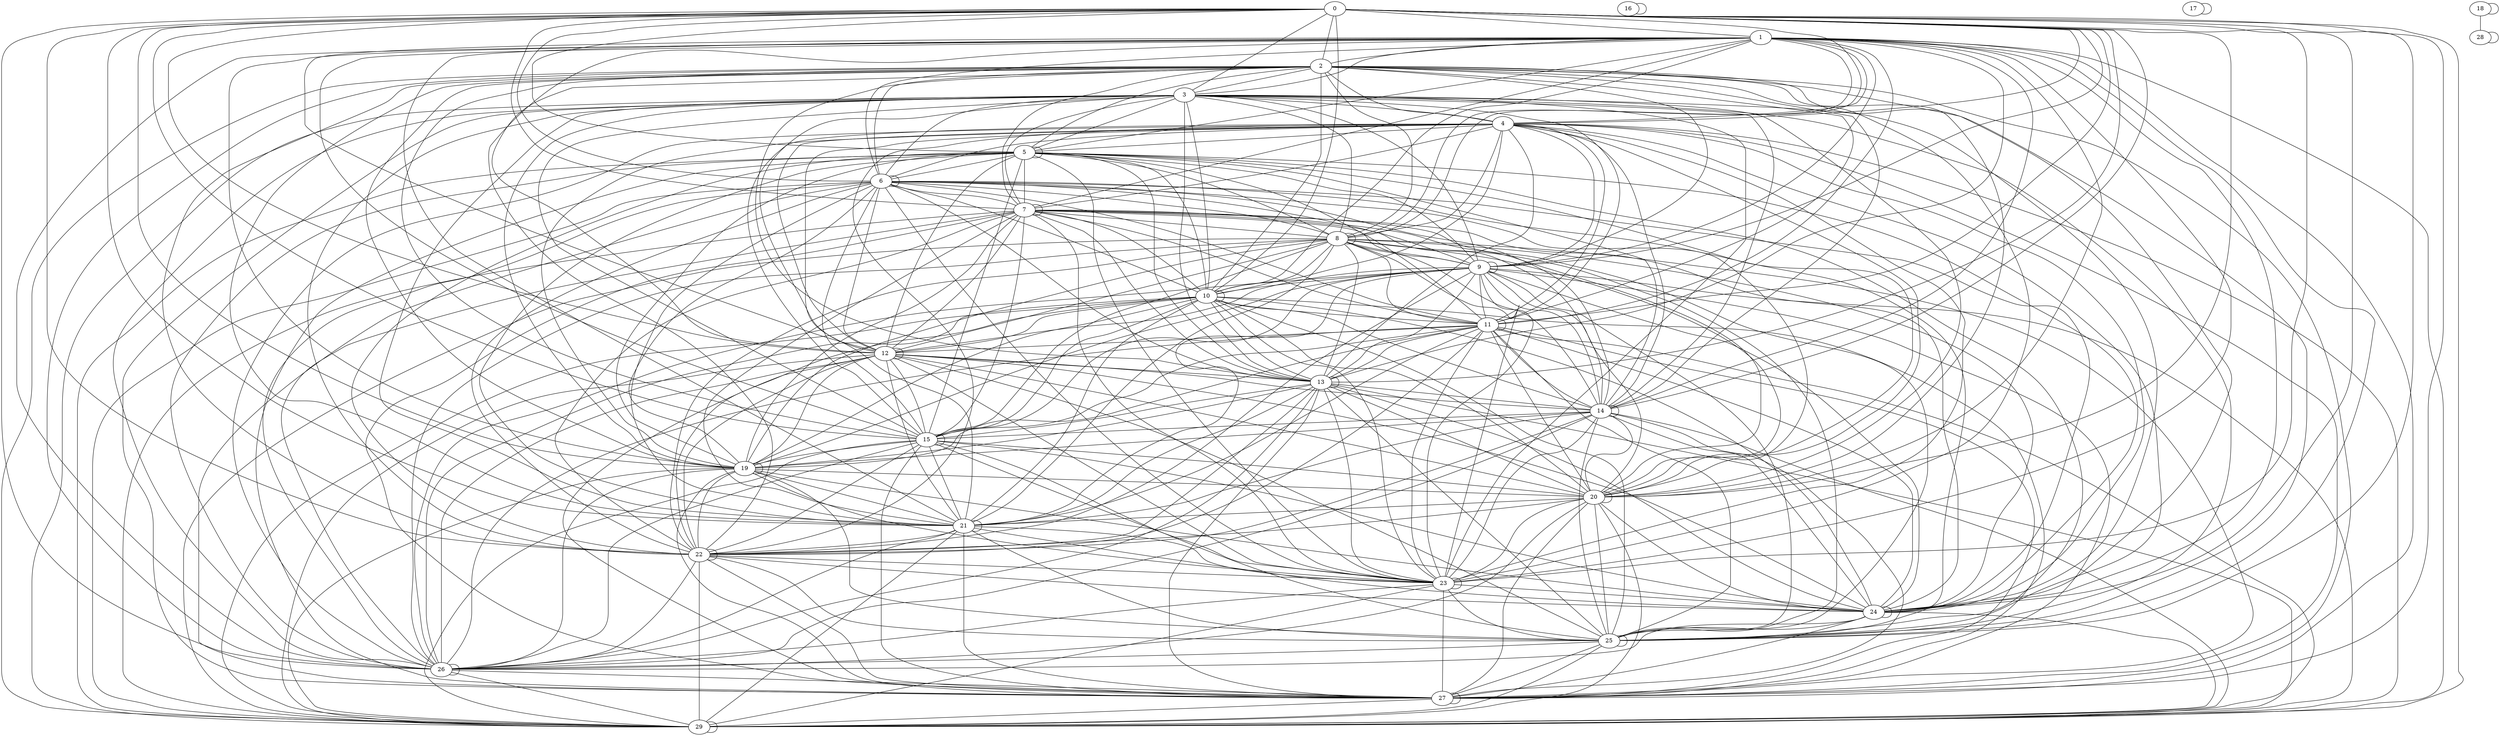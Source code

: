 graph  {
0;
1;
2;
3;
4;
5;
6;
7;
8;
9;
10;
11;
12;
13;
14;
15;
16;
17;
18;
19;
20;
21;
22;
23;
24;
25;
26;
27;
28;
29;
0 -- 1  [weight="4.19"];
0 -- 2  [weight="6.76"];
0 -- 3  [weight="1.15"];
0 -- 4  [weight="2.17"];
0 -- 5  [weight="8.89"];
0 -- 6  [weight="4.4"];
0 -- 7  [weight="5.81"];
0 -- 8  [weight="2.92"];
0 -- 9  [weight="4.9"];
0 -- 10  [weight="3.7"];
0 -- 11  [weight="3.25"];
0 -- 12  [weight="4.13"];
0 -- 13  [weight="5.95"];
0 -- 14  [weight="3.26"];
0 -- 15  [weight="3.73"];
0 -- 19  [weight="8.27"];
0 -- 20  [weight="5.2"];
0 -- 21  [weight="3.69"];
0 -- 22  [weight="8.26"];
0 -- 23  [weight="1.47"];
0 -- 24  [weight="3.85"];
0 -- 25  [weight="3.17"];
0 -- 26  [weight="3.44"];
0 -- 27  [weight="8.16"];
0 -- 29  [weight="7.09"];
1 -- 2  [weight="6.63"];
1 -- 3  [weight="3.47"];
1 -- 4  [weight="1.98"];
1 -- 5  [weight="4.13"];
1 -- 6  [weight="6.59"];
1 -- 7  [weight="4.18"];
1 -- 8  [weight="6.58"];
1 -- 9  [weight="1.59"];
1 -- 10  [weight="6.72"];
1 -- 11  [weight="8.93"];
1 -- 12  [weight="7.51"];
1 -- 13  [weight="6.42"];
1 -- 14  [weight="6.07"];
1 -- 15  [weight="8.85"];
1 -- 19  [weight="7.49"];
1 -- 20  [weight="1.71"];
1 -- 21  [weight="6.32"];
1 -- 22  [weight="1.75"];
1 -- 23  [weight="7.53"];
1 -- 24  [weight="5.01"];
1 -- 25  [weight="6.99"];
1 -- 26  [weight="4.07"];
1 -- 27  [weight="2.78"];
1 -- 29  [weight="4.36"];
2 -- 3  [weight="7.88"];
2 -- 4  [weight="4.13"];
2 -- 5  [weight="3.98"];
2 -- 6  [weight="2.38"];
2 -- 7  [weight="5.54"];
2 -- 8  [weight="4.36"];
2 -- 9  [weight="3.74"];
2 -- 10  [weight="4.96"];
2 -- 11  [weight="6.0"];
2 -- 12  [weight="3.81"];
2 -- 13  [weight="3.42"];
2 -- 14  [weight="7.05"];
2 -- 15  [weight="6.93"];
2 -- 19  [weight="5.6"];
2 -- 20  [weight="8.26"];
2 -- 21  [weight="7.95"];
2 -- 22  [weight="6.7"];
2 -- 23  [weight="5.6"];
2 -- 24  [weight="5.37"];
2 -- 25  [weight="6.31"];
2 -- 26  [weight="8.61"];
2 -- 27  [weight="2.94"];
2 -- 29  [weight="7.75"];
3 -- 4  [weight="2.44"];
3 -- 5  [weight="5.73"];
3 -- 6  [weight="7.0"];
3 -- 7  [weight="7.93"];
3 -- 8  [weight="8.37"];
3 -- 9  [weight="4.99"];
3 -- 10  [weight="4.72"];
3 -- 11  [weight="4.01"];
3 -- 12  [weight="2.64"];
3 -- 13  [weight="5.44"];
3 -- 14  [weight="4.15"];
3 -- 15  [weight="6.47"];
3 -- 19  [weight="5.15"];
3 -- 20  [weight="8.18"];
3 -- 21  [weight="8.61"];
3 -- 22  [weight="7.75"];
3 -- 23  [weight="9.0"];
3 -- 24  [weight="6.31"];
3 -- 25  [weight="2.46"];
3 -- 26  [weight="7.43"];
3 -- 27  [weight="4.07"];
3 -- 29  [weight="6.47"];
4 -- 5  [weight="6.09"];
4 -- 6  [weight="8.92"];
4 -- 7  [weight="6.86"];
4 -- 8  [weight="3.92"];
4 -- 9  [weight="7.22"];
4 -- 10  [weight="7.52"];
4 -- 11  [weight="1.59"];
4 -- 12  [weight="4.15"];
4 -- 13  [weight="8.51"];
4 -- 14  [weight="7.8"];
4 -- 15  [weight="6.15"];
4 -- 19  [weight="4.06"];
4 -- 20  [weight="4.43"];
4 -- 21  [weight="7.98"];
4 -- 22  [weight="7.8"];
4 -- 23  [weight="7.9"];
4 -- 24  [weight="5.57"];
4 -- 25  [weight="2.59"];
4 -- 26  [weight="4.61"];
4 -- 27  [weight="8.11"];
4 -- 29  [weight="5.08"];
5 -- 5  [weight="3.01"];
5 -- 6  [weight="1.91"];
5 -- 7  [weight="3.65"];
5 -- 8  [weight="4.21"];
5 -- 9  [weight="1.05"];
5 -- 10  [weight="6.93"];
5 -- 11  [weight="6.64"];
5 -- 12  [weight="5.57"];
5 -- 13  [weight="5.04"];
5 -- 14  [weight="1.23"];
5 -- 15  [weight="6.21"];
5 -- 19  [weight="4.95"];
5 -- 20  [weight="5.81"];
5 -- 21  [weight="3.84"];
5 -- 22  [weight="8.33"];
5 -- 23  [weight="3.14"];
5 -- 24  [weight="1.11"];
5 -- 25  [weight="6.2"];
5 -- 26  [weight="1.72"];
5 -- 27  [weight="4.5"];
5 -- 29  [weight="8.33"];
6 -- 6  [weight="2.83"];
6 -- 7  [weight="6.93"];
6 -- 8  [weight="1.25"];
6 -- 9  [weight="6.39"];
6 -- 10  [weight="2.22"];
6 -- 11  [weight="6.72"];
6 -- 12  [weight="7.08"];
6 -- 13  [weight="6.32"];
6 -- 14  [weight="2.5"];
6 -- 15  [weight="3.31"];
6 -- 19  [weight="7.54"];
6 -- 20  [weight="6.66"];
6 -- 21  [weight="2.96"];
6 -- 22  [weight="3.79"];
6 -- 23  [weight="3.55"];
6 -- 24  [weight="7.44"];
6 -- 25  [weight="1.26"];
6 -- 26  [weight="6.18"];
6 -- 27  [weight="6.82"];
6 -- 29  [weight="8.83"];
7 -- 7  [weight="3.47"];
7 -- 8  [weight="1.23"];
7 -- 9  [weight="3.65"];
7 -- 10  [weight="5.18"];
7 -- 11  [weight="4.65"];
7 -- 12  [weight="8.27"];
7 -- 13  [weight="8.5"];
7 -- 14  [weight="6.93"];
7 -- 15  [weight="1.86"];
7 -- 19  [weight="5.11"];
7 -- 20  [weight="3.14"];
7 -- 21  [weight="8.9"];
7 -- 22  [weight="4.13"];
7 -- 23  [weight="4.4"];
7 -- 24  [weight="8.77"];
7 -- 25  [weight="3.15"];
7 -- 26  [weight="5.11"];
7 -- 27  [weight="5.82"];
7 -- 29  [weight="1.96"];
8 -- 8  [weight="5.08"];
8 -- 9  [weight="7.91"];
8 -- 10  [weight="5.22"];
8 -- 11  [weight="4.29"];
8 -- 12  [weight="4.83"];
8 -- 13  [weight="3.99"];
8 -- 14  [weight="7.58"];
8 -- 15  [weight="4.32"];
8 -- 19  [weight="5.03"];
8 -- 20  [weight="8.17"];
8 -- 21  [weight="5.01"];
8 -- 22  [weight="6.77"];
8 -- 23  [weight="4.44"];
8 -- 24  [weight="4.45"];
8 -- 25  [weight="5.85"];
8 -- 26  [weight="7.88"];
8 -- 27  [weight="4.83"];
8 -- 29  [weight="7.91"];
9 -- 9  [weight="5.15"];
9 -- 10  [weight="4.69"];
9 -- 11  [weight="6.3"];
9 -- 12  [weight="5.36"];
9 -- 13  [weight="8.27"];
9 -- 14  [weight="6.67"];
9 -- 15  [weight="6.73"];
9 -- 19  [weight="6.58"];
9 -- 20  [weight="8.65"];
9 -- 21  [weight="7.3"];
9 -- 22  [weight="6.72"];
9 -- 23  [weight="3.25"];
9 -- 24  [weight="4.64"];
9 -- 25  [weight="4.47"];
9 -- 26  [weight="5.45"];
9 -- 27  [weight="3.83"];
9 -- 29  [weight="2.53"];
10 -- 10  [weight="7.99"];
10 -- 11  [weight="1.09"];
10 -- 12  [weight="1.64"];
10 -- 13  [weight="5.4"];
10 -- 14  [weight="3.03"];
10 -- 15  [weight="8.08"];
10 -- 19  [weight="6.87"];
10 -- 20  [weight="6.38"];
10 -- 21  [weight="8.02"];
10 -- 22  [weight="1.06"];
10 -- 23  [weight="1.34"];
10 -- 24  [weight="1.41"];
10 -- 25  [weight="7.36"];
10 -- 26  [weight="8.61"];
10 -- 27  [weight="7.28"];
10 -- 29  [weight="5.13"];
11 -- 11  [weight="1.8"];
11 -- 12  [weight="8.18"];
11 -- 13  [weight="6.69"];
11 -- 14  [weight="4.89"];
11 -- 15  [weight="3.53"];
11 -- 19  [weight="1.19"];
11 -- 20  [weight="7.54"];
11 -- 21  [weight="2.17"];
11 -- 22  [weight="3.95"];
11 -- 23  [weight="3.92"];
11 -- 24  [weight="5.61"];
11 -- 25  [weight="7.81"];
11 -- 26  [weight="1.93"];
11 -- 27  [weight="3.33"];
11 -- 29  [weight="7.07"];
12 -- 12  [weight="1.48"];
12 -- 13  [weight="3.06"];
12 -- 14  [weight="5.51"];
12 -- 15  [weight="8.02"];
12 -- 19  [weight="1.44"];
12 -- 20  [weight="7.48"];
12 -- 21  [weight="2.34"];
12 -- 22  [weight="4.69"];
12 -- 23  [weight="7.33"];
12 -- 24  [weight="3.03"];
12 -- 25  [weight="5.1"];
12 -- 26  [weight="8.78"];
12 -- 27  [weight="3.61"];
12 -- 29  [weight="2.23"];
13 -- 13  [weight="2.77"];
13 -- 14  [weight="6.84"];
13 -- 15  [weight="8.76"];
13 -- 19  [weight="6.01"];
13 -- 20  [weight="1.61"];
13 -- 21  [weight="8.03"];
13 -- 22  [weight="4.73"];
13 -- 23  [weight="4.78"];
13 -- 24  [weight="4.95"];
13 -- 25  [weight="8.03"];
13 -- 26  [weight="1.37"];
13 -- 27  [weight="8.07"];
13 -- 29  [weight="4.9"];
14 -- 14  [weight="7.09"];
14 -- 15  [weight="4.01"];
14 -- 19  [weight="5.21"];
14 -- 20  [weight="2.46"];
14 -- 21  [weight="6.31"];
14 -- 22  [weight="4.0"];
14 -- 23  [weight="4.47"];
14 -- 24  [weight="1.7"];
14 -- 25  [weight="7.56"];
14 -- 26  [weight="4.88"];
14 -- 27  [weight="1.61"];
14 -- 29  [weight="6.52"];
15 -- 15  [weight="7.49"];
15 -- 19  [weight="7.95"];
15 -- 20  [weight="2.65"];
15 -- 21  [weight="7.02"];
15 -- 22  [weight="7.56"];
15 -- 23  [weight="2.09"];
15 -- 24  [weight="5.8"];
15 -- 25  [weight="6.31"];
15 -- 26  [weight="3.5"];
15 -- 27  [weight="5.34"];
15 -- 29  [weight="2.63"];
16 -- 16  [weight="3.7"];
17 -- 17  [weight="7.68"];
18 -- 18  [weight="4.4"];
18 -- 28  [weight="6.34"];
19 -- 19  [weight="1.7"];
19 -- 20  [weight="8.65"];
19 -- 21  [weight="8.6"];
19 -- 22  [weight="4.56"];
19 -- 23  [weight="1.39"];
19 -- 24  [weight="6.34"];
19 -- 25  [weight="3.41"];
19 -- 26  [weight="5.99"];
19 -- 27  [weight="3.87"];
19 -- 29  [weight="2.19"];
20 -- 20  [weight="6.46"];
20 -- 21  [weight="1.74"];
20 -- 22  [weight="3.27"];
20 -- 23  [weight="6.83"];
20 -- 24  [weight="1.87"];
20 -- 25  [weight="2.2"];
20 -- 26  [weight="6.44"];
20 -- 27  [weight="4.04"];
20 -- 29  [weight="2.94"];
21 -- 21  [weight="5.57"];
21 -- 22  [weight="6.58"];
21 -- 23  [weight="6.02"];
21 -- 24  [weight="4.24"];
21 -- 25  [weight="1.9"];
21 -- 26  [weight="3.43"];
21 -- 27  [weight="2.93"];
21 -- 29  [weight="4.5"];
22 -- 22  [weight="3.1"];
22 -- 23  [weight="1.15"];
22 -- 24  [weight="7.82"];
22 -- 25  [weight="5.62"];
22 -- 26  [weight="6.71"];
22 -- 27  [weight="3.92"];
22 -- 29  [weight="6.57"];
23 -- 23  [weight="8.93"];
23 -- 24  [weight="8.84"];
23 -- 25  [weight="4.85"];
23 -- 26  [weight="1.18"];
23 -- 27  [weight="5.46"];
23 -- 29  [weight="1.62"];
24 -- 24  [weight="5.52"];
24 -- 25  [weight="8.59"];
24 -- 26  [weight="6.31"];
24 -- 27  [weight="8.74"];
24 -- 29  [weight="2.34"];
25 -- 25  [weight="3.28"];
25 -- 26  [weight="4.2"];
25 -- 27  [weight="8.41"];
25 -- 29  [weight="8.89"];
26 -- 26  [weight="4.37"];
26 -- 27  [weight="8.09"];
26 -- 29  [weight="7.25"];
27 -- 27  [weight="2.63"];
27 -- 29  [weight="8.02"];
28 -- 28  [weight="2.16"];
29 -- 29  [weight="5.66"];
}
